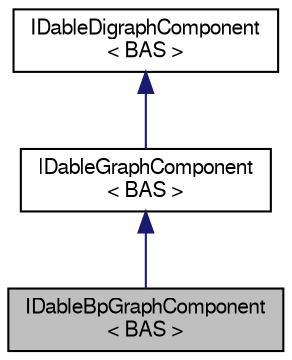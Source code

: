 digraph "IDableBpGraphComponent&lt; BAS &gt;"
{
 // LATEX_PDF_SIZE
  edge [fontname="FreeSans",fontsize="10",labelfontname="FreeSans",labelfontsize="10"];
  node [fontname="FreeSans",fontsize="10",shape=record];
  Node0 [label="IDableBpGraphComponent\l\< BAS \>",height=0.2,width=0.4,color="black", fillcolor="grey75", style="filled", fontcolor="black",tooltip="Skeleton class for idable undirected bipartite graphs."];
  Node1 -> Node0 [dir="back",color="midnightblue",fontsize="10",style="solid",fontname="FreeSans"];
  Node1 [label="IDableGraphComponent\l\< BAS \>",height=0.2,width=0.4,color="black", fillcolor="white", style="filled",URL="$a05065.html",tooltip="Skeleton class for idable undirected graphs."];
  Node2 -> Node1 [dir="back",color="midnightblue",fontsize="10",style="solid",fontname="FreeSans"];
  Node2 [label="IDableDigraphComponent\l\< BAS \>",height=0.2,width=0.4,color="black", fillcolor="white", style="filled",URL="$a05057.html",tooltip="Skeleton class for idable directed graphs."];
}
